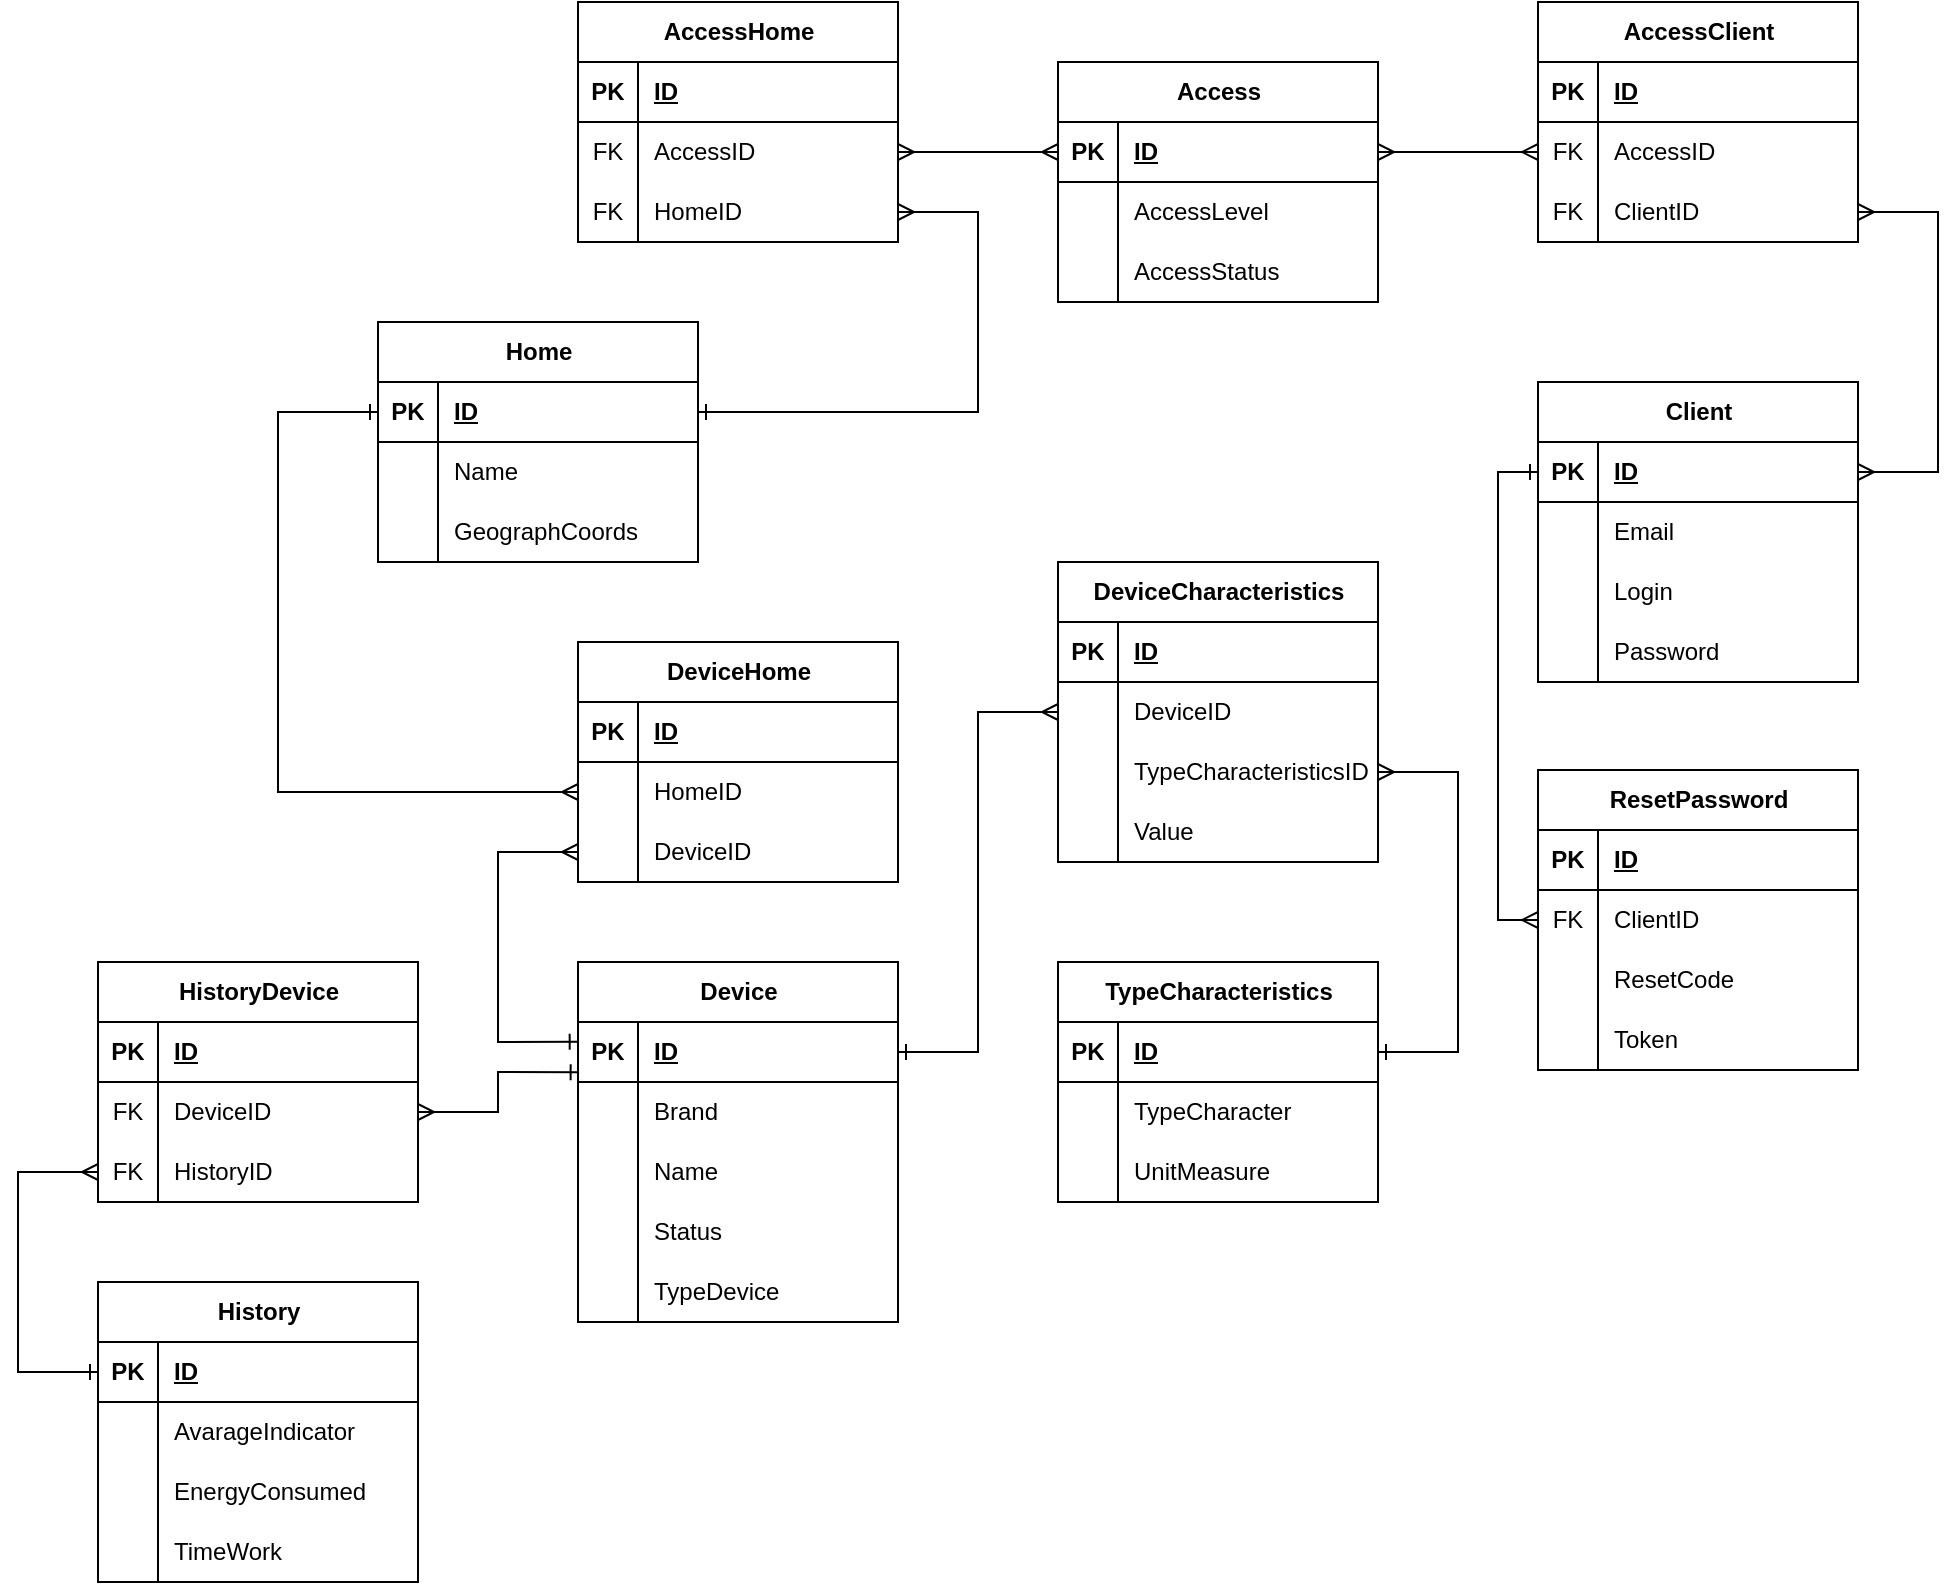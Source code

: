 <mxfile version="24.7.7">
  <diagram name="Страница — 1" id="acQRWjrzT6wDK0g6bfdz">
    <mxGraphModel dx="2224" dy="895" grid="1" gridSize="8" guides="1" tooltips="1" connect="1" arrows="1" fold="1" page="1" pageScale="1" pageWidth="827" pageHeight="1169" math="0" shadow="0">
      <root>
        <mxCell id="0" />
        <mxCell id="1" parent="0" />
        <mxCell id="MQcg_zHYa3KgbE9stu58-11" value="Client" style="shape=table;startSize=30;container=1;collapsible=1;childLayout=tableLayout;fixedRows=1;rowLines=0;fontStyle=1;align=center;resizeLast=1;html=1;" parent="1" vertex="1">
          <mxGeometry x="240" y="350" width="160" height="150" as="geometry" />
        </mxCell>
        <mxCell id="MQcg_zHYa3KgbE9stu58-12" value="" style="shape=tableRow;horizontal=0;startSize=0;swimlaneHead=0;swimlaneBody=0;fillColor=none;collapsible=0;dropTarget=0;points=[[0,0.5],[1,0.5]];portConstraint=eastwest;top=0;left=0;right=0;bottom=1;" parent="MQcg_zHYa3KgbE9stu58-11" vertex="1">
          <mxGeometry y="30" width="160" height="30" as="geometry" />
        </mxCell>
        <mxCell id="MQcg_zHYa3KgbE9stu58-13" value="PK" style="shape=partialRectangle;connectable=0;fillColor=none;top=0;left=0;bottom=0;right=0;fontStyle=1;overflow=hidden;whiteSpace=wrap;html=1;" parent="MQcg_zHYa3KgbE9stu58-12" vertex="1">
          <mxGeometry width="30" height="30" as="geometry">
            <mxRectangle width="30" height="30" as="alternateBounds" />
          </mxGeometry>
        </mxCell>
        <mxCell id="MQcg_zHYa3KgbE9stu58-14" value="ID" style="shape=partialRectangle;connectable=0;fillColor=none;top=0;left=0;bottom=0;right=0;align=left;spacingLeft=6;fontStyle=5;overflow=hidden;whiteSpace=wrap;html=1;" parent="MQcg_zHYa3KgbE9stu58-12" vertex="1">
          <mxGeometry x="30" width="130" height="30" as="geometry">
            <mxRectangle width="130" height="30" as="alternateBounds" />
          </mxGeometry>
        </mxCell>
        <mxCell id="MQcg_zHYa3KgbE9stu58-15" value="" style="shape=tableRow;horizontal=0;startSize=0;swimlaneHead=0;swimlaneBody=0;fillColor=none;collapsible=0;dropTarget=0;points=[[0,0.5],[1,0.5]];portConstraint=eastwest;top=0;left=0;right=0;bottom=0;" parent="MQcg_zHYa3KgbE9stu58-11" vertex="1">
          <mxGeometry y="60" width="160" height="30" as="geometry" />
        </mxCell>
        <mxCell id="MQcg_zHYa3KgbE9stu58-16" value="" style="shape=partialRectangle;connectable=0;fillColor=none;top=0;left=0;bottom=0;right=0;editable=1;overflow=hidden;whiteSpace=wrap;html=1;" parent="MQcg_zHYa3KgbE9stu58-15" vertex="1">
          <mxGeometry width="30" height="30" as="geometry">
            <mxRectangle width="30" height="30" as="alternateBounds" />
          </mxGeometry>
        </mxCell>
        <mxCell id="MQcg_zHYa3KgbE9stu58-17" value="Email" style="shape=partialRectangle;connectable=0;fillColor=none;top=0;left=0;bottom=0;right=0;align=left;spacingLeft=6;overflow=hidden;whiteSpace=wrap;html=1;" parent="MQcg_zHYa3KgbE9stu58-15" vertex="1">
          <mxGeometry x="30" width="130" height="30" as="geometry">
            <mxRectangle width="130" height="30" as="alternateBounds" />
          </mxGeometry>
        </mxCell>
        <mxCell id="MQcg_zHYa3KgbE9stu58-18" value="" style="shape=tableRow;horizontal=0;startSize=0;swimlaneHead=0;swimlaneBody=0;fillColor=none;collapsible=0;dropTarget=0;points=[[0,0.5],[1,0.5]];portConstraint=eastwest;top=0;left=0;right=0;bottom=0;" parent="MQcg_zHYa3KgbE9stu58-11" vertex="1">
          <mxGeometry y="90" width="160" height="30" as="geometry" />
        </mxCell>
        <mxCell id="MQcg_zHYa3KgbE9stu58-19" value="" style="shape=partialRectangle;connectable=0;fillColor=none;top=0;left=0;bottom=0;right=0;editable=1;overflow=hidden;whiteSpace=wrap;html=1;" parent="MQcg_zHYa3KgbE9stu58-18" vertex="1">
          <mxGeometry width="30" height="30" as="geometry">
            <mxRectangle width="30" height="30" as="alternateBounds" />
          </mxGeometry>
        </mxCell>
        <mxCell id="MQcg_zHYa3KgbE9stu58-20" value="Login" style="shape=partialRectangle;connectable=0;fillColor=none;top=0;left=0;bottom=0;right=0;align=left;spacingLeft=6;overflow=hidden;whiteSpace=wrap;html=1;" parent="MQcg_zHYa3KgbE9stu58-18" vertex="1">
          <mxGeometry x="30" width="130" height="30" as="geometry">
            <mxRectangle width="130" height="30" as="alternateBounds" />
          </mxGeometry>
        </mxCell>
        <mxCell id="MQcg_zHYa3KgbE9stu58-21" value="" style="shape=tableRow;horizontal=0;startSize=0;swimlaneHead=0;swimlaneBody=0;fillColor=none;collapsible=0;dropTarget=0;points=[[0,0.5],[1,0.5]];portConstraint=eastwest;top=0;left=0;right=0;bottom=0;" parent="MQcg_zHYa3KgbE9stu58-11" vertex="1">
          <mxGeometry y="120" width="160" height="30" as="geometry" />
        </mxCell>
        <mxCell id="MQcg_zHYa3KgbE9stu58-22" value="" style="shape=partialRectangle;connectable=0;fillColor=none;top=0;left=0;bottom=0;right=0;editable=1;overflow=hidden;whiteSpace=wrap;html=1;" parent="MQcg_zHYa3KgbE9stu58-21" vertex="1">
          <mxGeometry width="30" height="30" as="geometry">
            <mxRectangle width="30" height="30" as="alternateBounds" />
          </mxGeometry>
        </mxCell>
        <mxCell id="MQcg_zHYa3KgbE9stu58-23" value="Password" style="shape=partialRectangle;connectable=0;fillColor=none;top=0;left=0;bottom=0;right=0;align=left;spacingLeft=6;overflow=hidden;whiteSpace=wrap;html=1;" parent="MQcg_zHYa3KgbE9stu58-21" vertex="1">
          <mxGeometry x="30" width="130" height="30" as="geometry">
            <mxRectangle width="130" height="30" as="alternateBounds" />
          </mxGeometry>
        </mxCell>
        <mxCell id="MQcg_zHYa3KgbE9stu58-24" value="AccessClient" style="shape=table;startSize=30;container=1;collapsible=1;childLayout=tableLayout;fixedRows=1;rowLines=0;fontStyle=1;align=center;resizeLast=1;html=1;" parent="1" vertex="1">
          <mxGeometry x="240" y="160" width="160" height="120" as="geometry" />
        </mxCell>
        <mxCell id="MQcg_zHYa3KgbE9stu58-25" value="" style="shape=tableRow;horizontal=0;startSize=0;swimlaneHead=0;swimlaneBody=0;fillColor=none;collapsible=0;dropTarget=0;points=[[0,0.5],[1,0.5]];portConstraint=eastwest;top=0;left=0;right=0;bottom=1;" parent="MQcg_zHYa3KgbE9stu58-24" vertex="1">
          <mxGeometry y="30" width="160" height="30" as="geometry" />
        </mxCell>
        <mxCell id="MQcg_zHYa3KgbE9stu58-26" value="PK" style="shape=partialRectangle;connectable=0;fillColor=none;top=0;left=0;bottom=0;right=0;fontStyle=1;overflow=hidden;whiteSpace=wrap;html=1;" parent="MQcg_zHYa3KgbE9stu58-25" vertex="1">
          <mxGeometry width="30" height="30" as="geometry">
            <mxRectangle width="30" height="30" as="alternateBounds" />
          </mxGeometry>
        </mxCell>
        <mxCell id="MQcg_zHYa3KgbE9stu58-27" value="ID" style="shape=partialRectangle;connectable=0;fillColor=none;top=0;left=0;bottom=0;right=0;align=left;spacingLeft=6;fontStyle=5;overflow=hidden;whiteSpace=wrap;html=1;" parent="MQcg_zHYa3KgbE9stu58-25" vertex="1">
          <mxGeometry x="30" width="130" height="30" as="geometry">
            <mxRectangle width="130" height="30" as="alternateBounds" />
          </mxGeometry>
        </mxCell>
        <mxCell id="MQcg_zHYa3KgbE9stu58-28" value="" style="shape=tableRow;horizontal=0;startSize=0;swimlaneHead=0;swimlaneBody=0;fillColor=none;collapsible=0;dropTarget=0;points=[[0,0.5],[1,0.5]];portConstraint=eastwest;top=0;left=0;right=0;bottom=0;" parent="MQcg_zHYa3KgbE9stu58-24" vertex="1">
          <mxGeometry y="60" width="160" height="30" as="geometry" />
        </mxCell>
        <mxCell id="MQcg_zHYa3KgbE9stu58-29" value="FK" style="shape=partialRectangle;connectable=0;fillColor=none;top=0;left=0;bottom=0;right=0;editable=1;overflow=hidden;whiteSpace=wrap;html=1;" parent="MQcg_zHYa3KgbE9stu58-28" vertex="1">
          <mxGeometry width="30" height="30" as="geometry">
            <mxRectangle width="30" height="30" as="alternateBounds" />
          </mxGeometry>
        </mxCell>
        <mxCell id="MQcg_zHYa3KgbE9stu58-30" value="AccessID" style="shape=partialRectangle;connectable=0;fillColor=none;top=0;left=0;bottom=0;right=0;align=left;spacingLeft=6;overflow=hidden;whiteSpace=wrap;html=1;" parent="MQcg_zHYa3KgbE9stu58-28" vertex="1">
          <mxGeometry x="30" width="130" height="30" as="geometry">
            <mxRectangle width="130" height="30" as="alternateBounds" />
          </mxGeometry>
        </mxCell>
        <mxCell id="MQcg_zHYa3KgbE9stu58-31" value="" style="shape=tableRow;horizontal=0;startSize=0;swimlaneHead=0;swimlaneBody=0;fillColor=none;collapsible=0;dropTarget=0;points=[[0,0.5],[1,0.5]];portConstraint=eastwest;top=0;left=0;right=0;bottom=0;" parent="MQcg_zHYa3KgbE9stu58-24" vertex="1">
          <mxGeometry y="90" width="160" height="30" as="geometry" />
        </mxCell>
        <mxCell id="MQcg_zHYa3KgbE9stu58-32" value="FK" style="shape=partialRectangle;connectable=0;fillColor=none;top=0;left=0;bottom=0;right=0;editable=1;overflow=hidden;whiteSpace=wrap;html=1;" parent="MQcg_zHYa3KgbE9stu58-31" vertex="1">
          <mxGeometry width="30" height="30" as="geometry">
            <mxRectangle width="30" height="30" as="alternateBounds" />
          </mxGeometry>
        </mxCell>
        <mxCell id="MQcg_zHYa3KgbE9stu58-33" value="ClientID" style="shape=partialRectangle;connectable=0;fillColor=none;top=0;left=0;bottom=0;right=0;align=left;spacingLeft=6;overflow=hidden;whiteSpace=wrap;html=1;" parent="MQcg_zHYa3KgbE9stu58-31" vertex="1">
          <mxGeometry x="30" width="130" height="30" as="geometry">
            <mxRectangle width="130" height="30" as="alternateBounds" />
          </mxGeometry>
        </mxCell>
        <mxCell id="MQcg_zHYa3KgbE9stu58-37" value="Access" style="shape=table;startSize=30;container=1;collapsible=1;childLayout=tableLayout;fixedRows=1;rowLines=0;fontStyle=1;align=center;resizeLast=1;html=1;" parent="1" vertex="1">
          <mxGeometry y="190" width="160" height="120" as="geometry" />
        </mxCell>
        <mxCell id="MQcg_zHYa3KgbE9stu58-38" value="" style="shape=tableRow;horizontal=0;startSize=0;swimlaneHead=0;swimlaneBody=0;fillColor=none;collapsible=0;dropTarget=0;points=[[0,0.5],[1,0.5]];portConstraint=eastwest;top=0;left=0;right=0;bottom=1;" parent="MQcg_zHYa3KgbE9stu58-37" vertex="1">
          <mxGeometry y="30" width="160" height="30" as="geometry" />
        </mxCell>
        <mxCell id="MQcg_zHYa3KgbE9stu58-39" value="PK" style="shape=partialRectangle;connectable=0;fillColor=none;top=0;left=0;bottom=0;right=0;fontStyle=1;overflow=hidden;whiteSpace=wrap;html=1;" parent="MQcg_zHYa3KgbE9stu58-38" vertex="1">
          <mxGeometry width="30" height="30" as="geometry">
            <mxRectangle width="30" height="30" as="alternateBounds" />
          </mxGeometry>
        </mxCell>
        <mxCell id="MQcg_zHYa3KgbE9stu58-40" value="ID" style="shape=partialRectangle;connectable=0;fillColor=none;top=0;left=0;bottom=0;right=0;align=left;spacingLeft=6;fontStyle=5;overflow=hidden;whiteSpace=wrap;html=1;" parent="MQcg_zHYa3KgbE9stu58-38" vertex="1">
          <mxGeometry x="30" width="130" height="30" as="geometry">
            <mxRectangle width="130" height="30" as="alternateBounds" />
          </mxGeometry>
        </mxCell>
        <mxCell id="MQcg_zHYa3KgbE9stu58-41" value="" style="shape=tableRow;horizontal=0;startSize=0;swimlaneHead=0;swimlaneBody=0;fillColor=none;collapsible=0;dropTarget=0;points=[[0,0.5],[1,0.5]];portConstraint=eastwest;top=0;left=0;right=0;bottom=0;" parent="MQcg_zHYa3KgbE9stu58-37" vertex="1">
          <mxGeometry y="60" width="160" height="30" as="geometry" />
        </mxCell>
        <mxCell id="MQcg_zHYa3KgbE9stu58-42" value="" style="shape=partialRectangle;connectable=0;fillColor=none;top=0;left=0;bottom=0;right=0;editable=1;overflow=hidden;whiteSpace=wrap;html=1;" parent="MQcg_zHYa3KgbE9stu58-41" vertex="1">
          <mxGeometry width="30" height="30" as="geometry">
            <mxRectangle width="30" height="30" as="alternateBounds" />
          </mxGeometry>
        </mxCell>
        <mxCell id="MQcg_zHYa3KgbE9stu58-43" value="AccessLevel" style="shape=partialRectangle;connectable=0;fillColor=none;top=0;left=0;bottom=0;right=0;align=left;spacingLeft=6;overflow=hidden;whiteSpace=wrap;html=1;" parent="MQcg_zHYa3KgbE9stu58-41" vertex="1">
          <mxGeometry x="30" width="130" height="30" as="geometry">
            <mxRectangle width="130" height="30" as="alternateBounds" />
          </mxGeometry>
        </mxCell>
        <mxCell id="MQcg_zHYa3KgbE9stu58-44" value="" style="shape=tableRow;horizontal=0;startSize=0;swimlaneHead=0;swimlaneBody=0;fillColor=none;collapsible=0;dropTarget=0;points=[[0,0.5],[1,0.5]];portConstraint=eastwest;top=0;left=0;right=0;bottom=0;" parent="MQcg_zHYa3KgbE9stu58-37" vertex="1">
          <mxGeometry y="90" width="160" height="30" as="geometry" />
        </mxCell>
        <mxCell id="MQcg_zHYa3KgbE9stu58-45" value="" style="shape=partialRectangle;connectable=0;fillColor=none;top=0;left=0;bottom=0;right=0;editable=1;overflow=hidden;whiteSpace=wrap;html=1;" parent="MQcg_zHYa3KgbE9stu58-44" vertex="1">
          <mxGeometry width="30" height="30" as="geometry">
            <mxRectangle width="30" height="30" as="alternateBounds" />
          </mxGeometry>
        </mxCell>
        <mxCell id="MQcg_zHYa3KgbE9stu58-46" value="AccessStatus" style="shape=partialRectangle;connectable=0;fillColor=none;top=0;left=0;bottom=0;right=0;align=left;spacingLeft=6;overflow=hidden;whiteSpace=wrap;html=1;" parent="MQcg_zHYa3KgbE9stu58-44" vertex="1">
          <mxGeometry x="30" width="130" height="30" as="geometry">
            <mxRectangle width="130" height="30" as="alternateBounds" />
          </mxGeometry>
        </mxCell>
        <mxCell id="MQcg_zHYa3KgbE9stu58-47" value="AccessHome" style="shape=table;startSize=30;container=1;collapsible=1;childLayout=tableLayout;fixedRows=1;rowLines=0;fontStyle=1;align=center;resizeLast=1;html=1;" parent="1" vertex="1">
          <mxGeometry x="-240" y="160" width="160" height="120" as="geometry" />
        </mxCell>
        <mxCell id="MQcg_zHYa3KgbE9stu58-48" value="" style="shape=tableRow;horizontal=0;startSize=0;swimlaneHead=0;swimlaneBody=0;fillColor=none;collapsible=0;dropTarget=0;points=[[0,0.5],[1,0.5]];portConstraint=eastwest;top=0;left=0;right=0;bottom=1;" parent="MQcg_zHYa3KgbE9stu58-47" vertex="1">
          <mxGeometry y="30" width="160" height="30" as="geometry" />
        </mxCell>
        <mxCell id="MQcg_zHYa3KgbE9stu58-49" value="PK" style="shape=partialRectangle;connectable=0;fillColor=none;top=0;left=0;bottom=0;right=0;fontStyle=1;overflow=hidden;whiteSpace=wrap;html=1;" parent="MQcg_zHYa3KgbE9stu58-48" vertex="1">
          <mxGeometry width="30" height="30" as="geometry">
            <mxRectangle width="30" height="30" as="alternateBounds" />
          </mxGeometry>
        </mxCell>
        <mxCell id="MQcg_zHYa3KgbE9stu58-50" value="ID" style="shape=partialRectangle;connectable=0;fillColor=none;top=0;left=0;bottom=0;right=0;align=left;spacingLeft=6;fontStyle=5;overflow=hidden;whiteSpace=wrap;html=1;" parent="MQcg_zHYa3KgbE9stu58-48" vertex="1">
          <mxGeometry x="30" width="130" height="30" as="geometry">
            <mxRectangle width="130" height="30" as="alternateBounds" />
          </mxGeometry>
        </mxCell>
        <mxCell id="MQcg_zHYa3KgbE9stu58-51" value="" style="shape=tableRow;horizontal=0;startSize=0;swimlaneHead=0;swimlaneBody=0;fillColor=none;collapsible=0;dropTarget=0;points=[[0,0.5],[1,0.5]];portConstraint=eastwest;top=0;left=0;right=0;bottom=0;" parent="MQcg_zHYa3KgbE9stu58-47" vertex="1">
          <mxGeometry y="60" width="160" height="30" as="geometry" />
        </mxCell>
        <mxCell id="MQcg_zHYa3KgbE9stu58-52" value="FK" style="shape=partialRectangle;connectable=0;fillColor=none;top=0;left=0;bottom=0;right=0;editable=1;overflow=hidden;whiteSpace=wrap;html=1;" parent="MQcg_zHYa3KgbE9stu58-51" vertex="1">
          <mxGeometry width="30" height="30" as="geometry">
            <mxRectangle width="30" height="30" as="alternateBounds" />
          </mxGeometry>
        </mxCell>
        <mxCell id="MQcg_zHYa3KgbE9stu58-53" value="AccessID" style="shape=partialRectangle;connectable=0;fillColor=none;top=0;left=0;bottom=0;right=0;align=left;spacingLeft=6;overflow=hidden;whiteSpace=wrap;html=1;" parent="MQcg_zHYa3KgbE9stu58-51" vertex="1">
          <mxGeometry x="30" width="130" height="30" as="geometry">
            <mxRectangle width="130" height="30" as="alternateBounds" />
          </mxGeometry>
        </mxCell>
        <mxCell id="MQcg_zHYa3KgbE9stu58-54" value="" style="shape=tableRow;horizontal=0;startSize=0;swimlaneHead=0;swimlaneBody=0;fillColor=none;collapsible=0;dropTarget=0;points=[[0,0.5],[1,0.5]];portConstraint=eastwest;top=0;left=0;right=0;bottom=0;" parent="MQcg_zHYa3KgbE9stu58-47" vertex="1">
          <mxGeometry y="90" width="160" height="30" as="geometry" />
        </mxCell>
        <mxCell id="MQcg_zHYa3KgbE9stu58-55" value="FK" style="shape=partialRectangle;connectable=0;fillColor=none;top=0;left=0;bottom=0;right=0;editable=1;overflow=hidden;whiteSpace=wrap;html=1;" parent="MQcg_zHYa3KgbE9stu58-54" vertex="1">
          <mxGeometry width="30" height="30" as="geometry">
            <mxRectangle width="30" height="30" as="alternateBounds" />
          </mxGeometry>
        </mxCell>
        <mxCell id="MQcg_zHYa3KgbE9stu58-56" value="HomeID" style="shape=partialRectangle;connectable=0;fillColor=none;top=0;left=0;bottom=0;right=0;align=left;spacingLeft=6;overflow=hidden;whiteSpace=wrap;html=1;" parent="MQcg_zHYa3KgbE9stu58-54" vertex="1">
          <mxGeometry x="30" width="130" height="30" as="geometry">
            <mxRectangle width="130" height="30" as="alternateBounds" />
          </mxGeometry>
        </mxCell>
        <mxCell id="MQcg_zHYa3KgbE9stu58-57" value="Home" style="shape=table;startSize=30;container=1;collapsible=1;childLayout=tableLayout;fixedRows=1;rowLines=0;fontStyle=1;align=center;resizeLast=1;html=1;" parent="1" vertex="1">
          <mxGeometry x="-340" y="320" width="160" height="120" as="geometry" />
        </mxCell>
        <mxCell id="MQcg_zHYa3KgbE9stu58-58" value="" style="shape=tableRow;horizontal=0;startSize=0;swimlaneHead=0;swimlaneBody=0;fillColor=none;collapsible=0;dropTarget=0;points=[[0,0.5],[1,0.5]];portConstraint=eastwest;top=0;left=0;right=0;bottom=1;" parent="MQcg_zHYa3KgbE9stu58-57" vertex="1">
          <mxGeometry y="30" width="160" height="30" as="geometry" />
        </mxCell>
        <mxCell id="MQcg_zHYa3KgbE9stu58-59" value="PK" style="shape=partialRectangle;connectable=0;fillColor=none;top=0;left=0;bottom=0;right=0;fontStyle=1;overflow=hidden;whiteSpace=wrap;html=1;" parent="MQcg_zHYa3KgbE9stu58-58" vertex="1">
          <mxGeometry width="30" height="30" as="geometry">
            <mxRectangle width="30" height="30" as="alternateBounds" />
          </mxGeometry>
        </mxCell>
        <mxCell id="MQcg_zHYa3KgbE9stu58-60" value="ID" style="shape=partialRectangle;connectable=0;fillColor=none;top=0;left=0;bottom=0;right=0;align=left;spacingLeft=6;fontStyle=5;overflow=hidden;whiteSpace=wrap;html=1;" parent="MQcg_zHYa3KgbE9stu58-58" vertex="1">
          <mxGeometry x="30" width="130" height="30" as="geometry">
            <mxRectangle width="130" height="30" as="alternateBounds" />
          </mxGeometry>
        </mxCell>
        <mxCell id="MQcg_zHYa3KgbE9stu58-61" value="" style="shape=tableRow;horizontal=0;startSize=0;swimlaneHead=0;swimlaneBody=0;fillColor=none;collapsible=0;dropTarget=0;points=[[0,0.5],[1,0.5]];portConstraint=eastwest;top=0;left=0;right=0;bottom=0;" parent="MQcg_zHYa3KgbE9stu58-57" vertex="1">
          <mxGeometry y="60" width="160" height="30" as="geometry" />
        </mxCell>
        <mxCell id="MQcg_zHYa3KgbE9stu58-62" value="" style="shape=partialRectangle;connectable=0;fillColor=none;top=0;left=0;bottom=0;right=0;editable=1;overflow=hidden;whiteSpace=wrap;html=1;" parent="MQcg_zHYa3KgbE9stu58-61" vertex="1">
          <mxGeometry width="30" height="30" as="geometry">
            <mxRectangle width="30" height="30" as="alternateBounds" />
          </mxGeometry>
        </mxCell>
        <mxCell id="MQcg_zHYa3KgbE9stu58-63" value="Name" style="shape=partialRectangle;connectable=0;fillColor=none;top=0;left=0;bottom=0;right=0;align=left;spacingLeft=6;overflow=hidden;whiteSpace=wrap;html=1;" parent="MQcg_zHYa3KgbE9stu58-61" vertex="1">
          <mxGeometry x="30" width="130" height="30" as="geometry">
            <mxRectangle width="130" height="30" as="alternateBounds" />
          </mxGeometry>
        </mxCell>
        <mxCell id="MQcg_zHYa3KgbE9stu58-64" value="" style="shape=tableRow;horizontal=0;startSize=0;swimlaneHead=0;swimlaneBody=0;fillColor=none;collapsible=0;dropTarget=0;points=[[0,0.5],[1,0.5]];portConstraint=eastwest;top=0;left=0;right=0;bottom=0;" parent="MQcg_zHYa3KgbE9stu58-57" vertex="1">
          <mxGeometry y="90" width="160" height="30" as="geometry" />
        </mxCell>
        <mxCell id="MQcg_zHYa3KgbE9stu58-65" value="" style="shape=partialRectangle;connectable=0;fillColor=none;top=0;left=0;bottom=0;right=0;editable=1;overflow=hidden;whiteSpace=wrap;html=1;" parent="MQcg_zHYa3KgbE9stu58-64" vertex="1">
          <mxGeometry width="30" height="30" as="geometry">
            <mxRectangle width="30" height="30" as="alternateBounds" />
          </mxGeometry>
        </mxCell>
        <mxCell id="MQcg_zHYa3KgbE9stu58-66" value="GeographCoords" style="shape=partialRectangle;connectable=0;fillColor=none;top=0;left=0;bottom=0;right=0;align=left;spacingLeft=6;overflow=hidden;whiteSpace=wrap;html=1;" parent="MQcg_zHYa3KgbE9stu58-64" vertex="1">
          <mxGeometry x="30" width="130" height="30" as="geometry">
            <mxRectangle width="130" height="30" as="alternateBounds" />
          </mxGeometry>
        </mxCell>
        <mxCell id="MQcg_zHYa3KgbE9stu58-68" value="DeviceHome" style="shape=table;startSize=30;container=1;collapsible=1;childLayout=tableLayout;fixedRows=1;rowLines=0;fontStyle=1;align=center;resizeLast=1;html=1;" parent="1" vertex="1">
          <mxGeometry x="-240" y="480" width="160" height="120" as="geometry" />
        </mxCell>
        <mxCell id="MQcg_zHYa3KgbE9stu58-69" value="" style="shape=tableRow;horizontal=0;startSize=0;swimlaneHead=0;swimlaneBody=0;fillColor=none;collapsible=0;dropTarget=0;points=[[0,0.5],[1,0.5]];portConstraint=eastwest;top=0;left=0;right=0;bottom=1;" parent="MQcg_zHYa3KgbE9stu58-68" vertex="1">
          <mxGeometry y="30" width="160" height="30" as="geometry" />
        </mxCell>
        <mxCell id="MQcg_zHYa3KgbE9stu58-70" value="PK" style="shape=partialRectangle;connectable=0;fillColor=none;top=0;left=0;bottom=0;right=0;fontStyle=1;overflow=hidden;whiteSpace=wrap;html=1;" parent="MQcg_zHYa3KgbE9stu58-69" vertex="1">
          <mxGeometry width="30" height="30" as="geometry">
            <mxRectangle width="30" height="30" as="alternateBounds" />
          </mxGeometry>
        </mxCell>
        <mxCell id="MQcg_zHYa3KgbE9stu58-71" value="ID" style="shape=partialRectangle;connectable=0;fillColor=none;top=0;left=0;bottom=0;right=0;align=left;spacingLeft=6;fontStyle=5;overflow=hidden;whiteSpace=wrap;html=1;" parent="MQcg_zHYa3KgbE9stu58-69" vertex="1">
          <mxGeometry x="30" width="130" height="30" as="geometry">
            <mxRectangle width="130" height="30" as="alternateBounds" />
          </mxGeometry>
        </mxCell>
        <mxCell id="MQcg_zHYa3KgbE9stu58-72" value="" style="shape=tableRow;horizontal=0;startSize=0;swimlaneHead=0;swimlaneBody=0;fillColor=none;collapsible=0;dropTarget=0;points=[[0,0.5],[1,0.5]];portConstraint=eastwest;top=0;left=0;right=0;bottom=0;" parent="MQcg_zHYa3KgbE9stu58-68" vertex="1">
          <mxGeometry y="60" width="160" height="30" as="geometry" />
        </mxCell>
        <mxCell id="MQcg_zHYa3KgbE9stu58-73" value="" style="shape=partialRectangle;connectable=0;fillColor=none;top=0;left=0;bottom=0;right=0;editable=1;overflow=hidden;whiteSpace=wrap;html=1;" parent="MQcg_zHYa3KgbE9stu58-72" vertex="1">
          <mxGeometry width="30" height="30" as="geometry">
            <mxRectangle width="30" height="30" as="alternateBounds" />
          </mxGeometry>
        </mxCell>
        <mxCell id="MQcg_zHYa3KgbE9stu58-74" value="HomeID" style="shape=partialRectangle;connectable=0;fillColor=none;top=0;left=0;bottom=0;right=0;align=left;spacingLeft=6;overflow=hidden;whiteSpace=wrap;html=1;" parent="MQcg_zHYa3KgbE9stu58-72" vertex="1">
          <mxGeometry x="30" width="130" height="30" as="geometry">
            <mxRectangle width="130" height="30" as="alternateBounds" />
          </mxGeometry>
        </mxCell>
        <mxCell id="MQcg_zHYa3KgbE9stu58-75" value="" style="shape=tableRow;horizontal=0;startSize=0;swimlaneHead=0;swimlaneBody=0;fillColor=none;collapsible=0;dropTarget=0;points=[[0,0.5],[1,0.5]];portConstraint=eastwest;top=0;left=0;right=0;bottom=0;" parent="MQcg_zHYa3KgbE9stu58-68" vertex="1">
          <mxGeometry y="90" width="160" height="30" as="geometry" />
        </mxCell>
        <mxCell id="MQcg_zHYa3KgbE9stu58-76" value="" style="shape=partialRectangle;connectable=0;fillColor=none;top=0;left=0;bottom=0;right=0;editable=1;overflow=hidden;whiteSpace=wrap;html=1;" parent="MQcg_zHYa3KgbE9stu58-75" vertex="1">
          <mxGeometry width="30" height="30" as="geometry">
            <mxRectangle width="30" height="30" as="alternateBounds" />
          </mxGeometry>
        </mxCell>
        <mxCell id="MQcg_zHYa3KgbE9stu58-77" value="DeviceID" style="shape=partialRectangle;connectable=0;fillColor=none;top=0;left=0;bottom=0;right=0;align=left;spacingLeft=6;overflow=hidden;whiteSpace=wrap;html=1;" parent="MQcg_zHYa3KgbE9stu58-75" vertex="1">
          <mxGeometry x="30" width="130" height="30" as="geometry">
            <mxRectangle width="130" height="30" as="alternateBounds" />
          </mxGeometry>
        </mxCell>
        <mxCell id="MQcg_zHYa3KgbE9stu58-78" value="Device" style="shape=table;startSize=30;container=1;collapsible=1;childLayout=tableLayout;fixedRows=1;rowLines=0;fontStyle=1;align=center;resizeLast=1;html=1;" parent="1" vertex="1">
          <mxGeometry x="-240" y="640" width="160" height="180" as="geometry" />
        </mxCell>
        <mxCell id="MQcg_zHYa3KgbE9stu58-79" value="" style="shape=tableRow;horizontal=0;startSize=0;swimlaneHead=0;swimlaneBody=0;fillColor=none;collapsible=0;dropTarget=0;points=[[0,0.5],[1,0.5]];portConstraint=eastwest;top=0;left=0;right=0;bottom=1;" parent="MQcg_zHYa3KgbE9stu58-78" vertex="1">
          <mxGeometry y="30" width="160" height="30" as="geometry" />
        </mxCell>
        <mxCell id="MQcg_zHYa3KgbE9stu58-80" value="PK" style="shape=partialRectangle;connectable=0;fillColor=none;top=0;left=0;bottom=0;right=0;fontStyle=1;overflow=hidden;whiteSpace=wrap;html=1;" parent="MQcg_zHYa3KgbE9stu58-79" vertex="1">
          <mxGeometry width="30" height="30" as="geometry">
            <mxRectangle width="30" height="30" as="alternateBounds" />
          </mxGeometry>
        </mxCell>
        <mxCell id="MQcg_zHYa3KgbE9stu58-81" value="ID" style="shape=partialRectangle;connectable=0;fillColor=none;top=0;left=0;bottom=0;right=0;align=left;spacingLeft=6;fontStyle=5;overflow=hidden;whiteSpace=wrap;html=1;" parent="MQcg_zHYa3KgbE9stu58-79" vertex="1">
          <mxGeometry x="30" width="130" height="30" as="geometry">
            <mxRectangle width="130" height="30" as="alternateBounds" />
          </mxGeometry>
        </mxCell>
        <mxCell id="MQcg_zHYa3KgbE9stu58-82" value="" style="shape=tableRow;horizontal=0;startSize=0;swimlaneHead=0;swimlaneBody=0;fillColor=none;collapsible=0;dropTarget=0;points=[[0,0.5],[1,0.5]];portConstraint=eastwest;top=0;left=0;right=0;bottom=0;" parent="MQcg_zHYa3KgbE9stu58-78" vertex="1">
          <mxGeometry y="60" width="160" height="30" as="geometry" />
        </mxCell>
        <mxCell id="MQcg_zHYa3KgbE9stu58-83" value="" style="shape=partialRectangle;connectable=0;fillColor=none;top=0;left=0;bottom=0;right=0;editable=1;overflow=hidden;whiteSpace=wrap;html=1;" parent="MQcg_zHYa3KgbE9stu58-82" vertex="1">
          <mxGeometry width="30" height="30" as="geometry">
            <mxRectangle width="30" height="30" as="alternateBounds" />
          </mxGeometry>
        </mxCell>
        <mxCell id="MQcg_zHYa3KgbE9stu58-84" value="Brand" style="shape=partialRectangle;connectable=0;fillColor=none;top=0;left=0;bottom=0;right=0;align=left;spacingLeft=6;overflow=hidden;whiteSpace=wrap;html=1;" parent="MQcg_zHYa3KgbE9stu58-82" vertex="1">
          <mxGeometry x="30" width="130" height="30" as="geometry">
            <mxRectangle width="130" height="30" as="alternateBounds" />
          </mxGeometry>
        </mxCell>
        <mxCell id="MQcg_zHYa3KgbE9stu58-85" value="" style="shape=tableRow;horizontal=0;startSize=0;swimlaneHead=0;swimlaneBody=0;fillColor=none;collapsible=0;dropTarget=0;points=[[0,0.5],[1,0.5]];portConstraint=eastwest;top=0;left=0;right=0;bottom=0;" parent="MQcg_zHYa3KgbE9stu58-78" vertex="1">
          <mxGeometry y="90" width="160" height="30" as="geometry" />
        </mxCell>
        <mxCell id="MQcg_zHYa3KgbE9stu58-86" value="" style="shape=partialRectangle;connectable=0;fillColor=none;top=0;left=0;bottom=0;right=0;editable=1;overflow=hidden;whiteSpace=wrap;html=1;" parent="MQcg_zHYa3KgbE9stu58-85" vertex="1">
          <mxGeometry width="30" height="30" as="geometry">
            <mxRectangle width="30" height="30" as="alternateBounds" />
          </mxGeometry>
        </mxCell>
        <mxCell id="MQcg_zHYa3KgbE9stu58-87" value="Name" style="shape=partialRectangle;connectable=0;fillColor=none;top=0;left=0;bottom=0;right=0;align=left;spacingLeft=6;overflow=hidden;whiteSpace=wrap;html=1;" parent="MQcg_zHYa3KgbE9stu58-85" vertex="1">
          <mxGeometry x="30" width="130" height="30" as="geometry">
            <mxRectangle width="130" height="30" as="alternateBounds" />
          </mxGeometry>
        </mxCell>
        <mxCell id="MQcg_zHYa3KgbE9stu58-88" value="" style="shape=tableRow;horizontal=0;startSize=0;swimlaneHead=0;swimlaneBody=0;fillColor=none;collapsible=0;dropTarget=0;points=[[0,0.5],[1,0.5]];portConstraint=eastwest;top=0;left=0;right=0;bottom=0;" parent="MQcg_zHYa3KgbE9stu58-78" vertex="1">
          <mxGeometry y="120" width="160" height="30" as="geometry" />
        </mxCell>
        <mxCell id="MQcg_zHYa3KgbE9stu58-89" value="" style="shape=partialRectangle;connectable=0;fillColor=none;top=0;left=0;bottom=0;right=0;editable=1;overflow=hidden;whiteSpace=wrap;html=1;" parent="MQcg_zHYa3KgbE9stu58-88" vertex="1">
          <mxGeometry width="30" height="30" as="geometry">
            <mxRectangle width="30" height="30" as="alternateBounds" />
          </mxGeometry>
        </mxCell>
        <mxCell id="MQcg_zHYa3KgbE9stu58-90" value="Status" style="shape=partialRectangle;connectable=0;fillColor=none;top=0;left=0;bottom=0;right=0;align=left;spacingLeft=6;overflow=hidden;whiteSpace=wrap;html=1;" parent="MQcg_zHYa3KgbE9stu58-88" vertex="1">
          <mxGeometry x="30" width="130" height="30" as="geometry">
            <mxRectangle width="130" height="30" as="alternateBounds" />
          </mxGeometry>
        </mxCell>
        <mxCell id="MQcg_zHYa3KgbE9stu58-91" value="" style="shape=tableRow;horizontal=0;startSize=0;swimlaneHead=0;swimlaneBody=0;fillColor=none;collapsible=0;dropTarget=0;points=[[0,0.5],[1,0.5]];portConstraint=eastwest;top=0;left=0;right=0;bottom=0;" parent="MQcg_zHYa3KgbE9stu58-78" vertex="1">
          <mxGeometry y="150" width="160" height="30" as="geometry" />
        </mxCell>
        <mxCell id="MQcg_zHYa3KgbE9stu58-92" value="" style="shape=partialRectangle;connectable=0;fillColor=none;top=0;left=0;bottom=0;right=0;editable=1;overflow=hidden;whiteSpace=wrap;html=1;" parent="MQcg_zHYa3KgbE9stu58-91" vertex="1">
          <mxGeometry width="30" height="30" as="geometry">
            <mxRectangle width="30" height="30" as="alternateBounds" />
          </mxGeometry>
        </mxCell>
        <mxCell id="MQcg_zHYa3KgbE9stu58-93" value="TypeDevice" style="shape=partialRectangle;connectable=0;fillColor=none;top=0;left=0;bottom=0;right=0;align=left;spacingLeft=6;overflow=hidden;whiteSpace=wrap;html=1;" parent="MQcg_zHYa3KgbE9stu58-91" vertex="1">
          <mxGeometry x="30" width="130" height="30" as="geometry">
            <mxRectangle width="130" height="30" as="alternateBounds" />
          </mxGeometry>
        </mxCell>
        <mxCell id="MQcg_zHYa3KgbE9stu58-94" value="HistoryDevice" style="shape=table;startSize=30;container=1;collapsible=1;childLayout=tableLayout;fixedRows=1;rowLines=0;fontStyle=1;align=center;resizeLast=1;html=1;" parent="1" vertex="1">
          <mxGeometry x="-480" y="640" width="160" height="120" as="geometry" />
        </mxCell>
        <mxCell id="MQcg_zHYa3KgbE9stu58-95" value="" style="shape=tableRow;horizontal=0;startSize=0;swimlaneHead=0;swimlaneBody=0;fillColor=none;collapsible=0;dropTarget=0;points=[[0,0.5],[1,0.5]];portConstraint=eastwest;top=0;left=0;right=0;bottom=1;" parent="MQcg_zHYa3KgbE9stu58-94" vertex="1">
          <mxGeometry y="30" width="160" height="30" as="geometry" />
        </mxCell>
        <mxCell id="MQcg_zHYa3KgbE9stu58-96" value="PK" style="shape=partialRectangle;connectable=0;fillColor=none;top=0;left=0;bottom=0;right=0;fontStyle=1;overflow=hidden;whiteSpace=wrap;html=1;" parent="MQcg_zHYa3KgbE9stu58-95" vertex="1">
          <mxGeometry width="30" height="30" as="geometry">
            <mxRectangle width="30" height="30" as="alternateBounds" />
          </mxGeometry>
        </mxCell>
        <mxCell id="MQcg_zHYa3KgbE9stu58-97" value="ID" style="shape=partialRectangle;connectable=0;fillColor=none;top=0;left=0;bottom=0;right=0;align=left;spacingLeft=6;fontStyle=5;overflow=hidden;whiteSpace=wrap;html=1;" parent="MQcg_zHYa3KgbE9stu58-95" vertex="1">
          <mxGeometry x="30" width="130" height="30" as="geometry">
            <mxRectangle width="130" height="30" as="alternateBounds" />
          </mxGeometry>
        </mxCell>
        <mxCell id="MQcg_zHYa3KgbE9stu58-98" value="" style="shape=tableRow;horizontal=0;startSize=0;swimlaneHead=0;swimlaneBody=0;fillColor=none;collapsible=0;dropTarget=0;points=[[0,0.5],[1,0.5]];portConstraint=eastwest;top=0;left=0;right=0;bottom=0;" parent="MQcg_zHYa3KgbE9stu58-94" vertex="1">
          <mxGeometry y="60" width="160" height="30" as="geometry" />
        </mxCell>
        <mxCell id="MQcg_zHYa3KgbE9stu58-99" value="FK" style="shape=partialRectangle;connectable=0;fillColor=none;top=0;left=0;bottom=0;right=0;editable=1;overflow=hidden;whiteSpace=wrap;html=1;" parent="MQcg_zHYa3KgbE9stu58-98" vertex="1">
          <mxGeometry width="30" height="30" as="geometry">
            <mxRectangle width="30" height="30" as="alternateBounds" />
          </mxGeometry>
        </mxCell>
        <mxCell id="MQcg_zHYa3KgbE9stu58-100" value="DeviceID" style="shape=partialRectangle;connectable=0;fillColor=none;top=0;left=0;bottom=0;right=0;align=left;spacingLeft=6;overflow=hidden;whiteSpace=wrap;html=1;" parent="MQcg_zHYa3KgbE9stu58-98" vertex="1">
          <mxGeometry x="30" width="130" height="30" as="geometry">
            <mxRectangle width="130" height="30" as="alternateBounds" />
          </mxGeometry>
        </mxCell>
        <mxCell id="MQcg_zHYa3KgbE9stu58-101" value="" style="shape=tableRow;horizontal=0;startSize=0;swimlaneHead=0;swimlaneBody=0;fillColor=none;collapsible=0;dropTarget=0;points=[[0,0.5],[1,0.5]];portConstraint=eastwest;top=0;left=0;right=0;bottom=0;" parent="MQcg_zHYa3KgbE9stu58-94" vertex="1">
          <mxGeometry y="90" width="160" height="30" as="geometry" />
        </mxCell>
        <mxCell id="MQcg_zHYa3KgbE9stu58-102" value="FK" style="shape=partialRectangle;connectable=0;fillColor=none;top=0;left=0;bottom=0;right=0;editable=1;overflow=hidden;whiteSpace=wrap;html=1;" parent="MQcg_zHYa3KgbE9stu58-101" vertex="1">
          <mxGeometry width="30" height="30" as="geometry">
            <mxRectangle width="30" height="30" as="alternateBounds" />
          </mxGeometry>
        </mxCell>
        <mxCell id="MQcg_zHYa3KgbE9stu58-103" value="HistoryID" style="shape=partialRectangle;connectable=0;fillColor=none;top=0;left=0;bottom=0;right=0;align=left;spacingLeft=6;overflow=hidden;whiteSpace=wrap;html=1;" parent="MQcg_zHYa3KgbE9stu58-101" vertex="1">
          <mxGeometry x="30" width="130" height="30" as="geometry">
            <mxRectangle width="130" height="30" as="alternateBounds" />
          </mxGeometry>
        </mxCell>
        <mxCell id="MQcg_zHYa3KgbE9stu58-110" value="History" style="shape=table;startSize=30;container=1;collapsible=1;childLayout=tableLayout;fixedRows=1;rowLines=0;fontStyle=1;align=center;resizeLast=1;html=1;" parent="1" vertex="1">
          <mxGeometry x="-480" y="800" width="160" height="150" as="geometry" />
        </mxCell>
        <mxCell id="MQcg_zHYa3KgbE9stu58-111" value="" style="shape=tableRow;horizontal=0;startSize=0;swimlaneHead=0;swimlaneBody=0;fillColor=none;collapsible=0;dropTarget=0;points=[[0,0.5],[1,0.5]];portConstraint=eastwest;top=0;left=0;right=0;bottom=1;" parent="MQcg_zHYa3KgbE9stu58-110" vertex="1">
          <mxGeometry y="30" width="160" height="30" as="geometry" />
        </mxCell>
        <mxCell id="MQcg_zHYa3KgbE9stu58-112" value="PK" style="shape=partialRectangle;connectable=0;fillColor=none;top=0;left=0;bottom=0;right=0;fontStyle=1;overflow=hidden;whiteSpace=wrap;html=1;" parent="MQcg_zHYa3KgbE9stu58-111" vertex="1">
          <mxGeometry width="30" height="30" as="geometry">
            <mxRectangle width="30" height="30" as="alternateBounds" />
          </mxGeometry>
        </mxCell>
        <mxCell id="MQcg_zHYa3KgbE9stu58-113" value="ID" style="shape=partialRectangle;connectable=0;fillColor=none;top=0;left=0;bottom=0;right=0;align=left;spacingLeft=6;fontStyle=5;overflow=hidden;whiteSpace=wrap;html=1;" parent="MQcg_zHYa3KgbE9stu58-111" vertex="1">
          <mxGeometry x="30" width="130" height="30" as="geometry">
            <mxRectangle width="130" height="30" as="alternateBounds" />
          </mxGeometry>
        </mxCell>
        <mxCell id="MQcg_zHYa3KgbE9stu58-114" value="" style="shape=tableRow;horizontal=0;startSize=0;swimlaneHead=0;swimlaneBody=0;fillColor=none;collapsible=0;dropTarget=0;points=[[0,0.5],[1,0.5]];portConstraint=eastwest;top=0;left=0;right=0;bottom=0;" parent="MQcg_zHYa3KgbE9stu58-110" vertex="1">
          <mxGeometry y="60" width="160" height="30" as="geometry" />
        </mxCell>
        <mxCell id="MQcg_zHYa3KgbE9stu58-115" value="" style="shape=partialRectangle;connectable=0;fillColor=none;top=0;left=0;bottom=0;right=0;editable=1;overflow=hidden;whiteSpace=wrap;html=1;" parent="MQcg_zHYa3KgbE9stu58-114" vertex="1">
          <mxGeometry width="30" height="30" as="geometry">
            <mxRectangle width="30" height="30" as="alternateBounds" />
          </mxGeometry>
        </mxCell>
        <mxCell id="MQcg_zHYa3KgbE9stu58-116" value="AvarageIndicator" style="shape=partialRectangle;connectable=0;fillColor=none;top=0;left=0;bottom=0;right=0;align=left;spacingLeft=6;overflow=hidden;whiteSpace=wrap;html=1;" parent="MQcg_zHYa3KgbE9stu58-114" vertex="1">
          <mxGeometry x="30" width="130" height="30" as="geometry">
            <mxRectangle width="130" height="30" as="alternateBounds" />
          </mxGeometry>
        </mxCell>
        <mxCell id="MQcg_zHYa3KgbE9stu58-117" value="" style="shape=tableRow;horizontal=0;startSize=0;swimlaneHead=0;swimlaneBody=0;fillColor=none;collapsible=0;dropTarget=0;points=[[0,0.5],[1,0.5]];portConstraint=eastwest;top=0;left=0;right=0;bottom=0;" parent="MQcg_zHYa3KgbE9stu58-110" vertex="1">
          <mxGeometry y="90" width="160" height="30" as="geometry" />
        </mxCell>
        <mxCell id="MQcg_zHYa3KgbE9stu58-118" value="" style="shape=partialRectangle;connectable=0;fillColor=none;top=0;left=0;bottom=0;right=0;editable=1;overflow=hidden;whiteSpace=wrap;html=1;" parent="MQcg_zHYa3KgbE9stu58-117" vertex="1">
          <mxGeometry width="30" height="30" as="geometry">
            <mxRectangle width="30" height="30" as="alternateBounds" />
          </mxGeometry>
        </mxCell>
        <mxCell id="MQcg_zHYa3KgbE9stu58-119" value="EnergyConsumed" style="shape=partialRectangle;connectable=0;fillColor=none;top=0;left=0;bottom=0;right=0;align=left;spacingLeft=6;overflow=hidden;whiteSpace=wrap;html=1;" parent="MQcg_zHYa3KgbE9stu58-117" vertex="1">
          <mxGeometry x="30" width="130" height="30" as="geometry">
            <mxRectangle width="130" height="30" as="alternateBounds" />
          </mxGeometry>
        </mxCell>
        <mxCell id="MQcg_zHYa3KgbE9stu58-120" value="" style="shape=tableRow;horizontal=0;startSize=0;swimlaneHead=0;swimlaneBody=0;fillColor=none;collapsible=0;dropTarget=0;points=[[0,0.5],[1,0.5]];portConstraint=eastwest;top=0;left=0;right=0;bottom=0;" parent="MQcg_zHYa3KgbE9stu58-110" vertex="1">
          <mxGeometry y="120" width="160" height="30" as="geometry" />
        </mxCell>
        <mxCell id="MQcg_zHYa3KgbE9stu58-121" value="" style="shape=partialRectangle;connectable=0;fillColor=none;top=0;left=0;bottom=0;right=0;editable=1;overflow=hidden;whiteSpace=wrap;html=1;" parent="MQcg_zHYa3KgbE9stu58-120" vertex="1">
          <mxGeometry width="30" height="30" as="geometry">
            <mxRectangle width="30" height="30" as="alternateBounds" />
          </mxGeometry>
        </mxCell>
        <mxCell id="MQcg_zHYa3KgbE9stu58-122" value="TimeWork" style="shape=partialRectangle;connectable=0;fillColor=none;top=0;left=0;bottom=0;right=0;align=left;spacingLeft=6;overflow=hidden;whiteSpace=wrap;html=1;" parent="MQcg_zHYa3KgbE9stu58-120" vertex="1">
          <mxGeometry x="30" width="130" height="30" as="geometry">
            <mxRectangle width="130" height="30" as="alternateBounds" />
          </mxGeometry>
        </mxCell>
        <mxCell id="MQcg_zHYa3KgbE9stu58-126" value="DeviceCharacteristics" style="shape=table;startSize=30;container=1;collapsible=1;childLayout=tableLayout;fixedRows=1;rowLines=0;fontStyle=1;align=center;resizeLast=1;html=1;" parent="1" vertex="1">
          <mxGeometry y="440" width="160" height="150" as="geometry" />
        </mxCell>
        <mxCell id="MQcg_zHYa3KgbE9stu58-127" value="" style="shape=tableRow;horizontal=0;startSize=0;swimlaneHead=0;swimlaneBody=0;fillColor=none;collapsible=0;dropTarget=0;points=[[0,0.5],[1,0.5]];portConstraint=eastwest;top=0;left=0;right=0;bottom=1;" parent="MQcg_zHYa3KgbE9stu58-126" vertex="1">
          <mxGeometry y="30" width="160" height="30" as="geometry" />
        </mxCell>
        <mxCell id="MQcg_zHYa3KgbE9stu58-128" value="PK" style="shape=partialRectangle;connectable=0;fillColor=none;top=0;left=0;bottom=0;right=0;fontStyle=1;overflow=hidden;whiteSpace=wrap;html=1;" parent="MQcg_zHYa3KgbE9stu58-127" vertex="1">
          <mxGeometry width="30" height="30" as="geometry">
            <mxRectangle width="30" height="30" as="alternateBounds" />
          </mxGeometry>
        </mxCell>
        <mxCell id="MQcg_zHYa3KgbE9stu58-129" value="ID" style="shape=partialRectangle;connectable=0;fillColor=none;top=0;left=0;bottom=0;right=0;align=left;spacingLeft=6;fontStyle=5;overflow=hidden;whiteSpace=wrap;html=1;" parent="MQcg_zHYa3KgbE9stu58-127" vertex="1">
          <mxGeometry x="30" width="130" height="30" as="geometry">
            <mxRectangle width="130" height="30" as="alternateBounds" />
          </mxGeometry>
        </mxCell>
        <mxCell id="MQcg_zHYa3KgbE9stu58-130" value="" style="shape=tableRow;horizontal=0;startSize=0;swimlaneHead=0;swimlaneBody=0;fillColor=none;collapsible=0;dropTarget=0;points=[[0,0.5],[1,0.5]];portConstraint=eastwest;top=0;left=0;right=0;bottom=0;" parent="MQcg_zHYa3KgbE9stu58-126" vertex="1">
          <mxGeometry y="60" width="160" height="30" as="geometry" />
        </mxCell>
        <mxCell id="MQcg_zHYa3KgbE9stu58-131" value="" style="shape=partialRectangle;connectable=0;fillColor=none;top=0;left=0;bottom=0;right=0;editable=1;overflow=hidden;whiteSpace=wrap;html=1;" parent="MQcg_zHYa3KgbE9stu58-130" vertex="1">
          <mxGeometry width="30" height="30" as="geometry">
            <mxRectangle width="30" height="30" as="alternateBounds" />
          </mxGeometry>
        </mxCell>
        <mxCell id="MQcg_zHYa3KgbE9stu58-132" value="DeviceID" style="shape=partialRectangle;connectable=0;fillColor=none;top=0;left=0;bottom=0;right=0;align=left;spacingLeft=6;overflow=hidden;whiteSpace=wrap;html=1;" parent="MQcg_zHYa3KgbE9stu58-130" vertex="1">
          <mxGeometry x="30" width="130" height="30" as="geometry">
            <mxRectangle width="130" height="30" as="alternateBounds" />
          </mxGeometry>
        </mxCell>
        <mxCell id="MQcg_zHYa3KgbE9stu58-133" value="" style="shape=tableRow;horizontal=0;startSize=0;swimlaneHead=0;swimlaneBody=0;fillColor=none;collapsible=0;dropTarget=0;points=[[0,0.5],[1,0.5]];portConstraint=eastwest;top=0;left=0;right=0;bottom=0;" parent="MQcg_zHYa3KgbE9stu58-126" vertex="1">
          <mxGeometry y="90" width="160" height="30" as="geometry" />
        </mxCell>
        <mxCell id="MQcg_zHYa3KgbE9stu58-134" value="" style="shape=partialRectangle;connectable=0;fillColor=none;top=0;left=0;bottom=0;right=0;editable=1;overflow=hidden;whiteSpace=wrap;html=1;" parent="MQcg_zHYa3KgbE9stu58-133" vertex="1">
          <mxGeometry width="30" height="30" as="geometry">
            <mxRectangle width="30" height="30" as="alternateBounds" />
          </mxGeometry>
        </mxCell>
        <mxCell id="MQcg_zHYa3KgbE9stu58-135" value="TypeCharacteristicsID" style="shape=partialRectangle;connectable=0;fillColor=none;top=0;left=0;bottom=0;right=0;align=left;spacingLeft=6;overflow=hidden;whiteSpace=wrap;html=1;" parent="MQcg_zHYa3KgbE9stu58-133" vertex="1">
          <mxGeometry x="30" width="130" height="30" as="geometry">
            <mxRectangle width="130" height="30" as="alternateBounds" />
          </mxGeometry>
        </mxCell>
        <mxCell id="MQcg_zHYa3KgbE9stu58-136" value="" style="shape=tableRow;horizontal=0;startSize=0;swimlaneHead=0;swimlaneBody=0;fillColor=none;collapsible=0;dropTarget=0;points=[[0,0.5],[1,0.5]];portConstraint=eastwest;top=0;left=0;right=0;bottom=0;" parent="MQcg_zHYa3KgbE9stu58-126" vertex="1">
          <mxGeometry y="120" width="160" height="30" as="geometry" />
        </mxCell>
        <mxCell id="MQcg_zHYa3KgbE9stu58-137" value="" style="shape=partialRectangle;connectable=0;fillColor=none;top=0;left=0;bottom=0;right=0;editable=1;overflow=hidden;whiteSpace=wrap;html=1;" parent="MQcg_zHYa3KgbE9stu58-136" vertex="1">
          <mxGeometry width="30" height="30" as="geometry">
            <mxRectangle width="30" height="30" as="alternateBounds" />
          </mxGeometry>
        </mxCell>
        <mxCell id="MQcg_zHYa3KgbE9stu58-138" value="Value" style="shape=partialRectangle;connectable=0;fillColor=none;top=0;left=0;bottom=0;right=0;align=left;spacingLeft=6;overflow=hidden;whiteSpace=wrap;html=1;" parent="MQcg_zHYa3KgbE9stu58-136" vertex="1">
          <mxGeometry x="30" width="130" height="30" as="geometry">
            <mxRectangle width="130" height="30" as="alternateBounds" />
          </mxGeometry>
        </mxCell>
        <mxCell id="MQcg_zHYa3KgbE9stu58-142" value="TypeCharacteristics" style="shape=table;startSize=30;container=1;collapsible=1;childLayout=tableLayout;fixedRows=1;rowLines=0;fontStyle=1;align=center;resizeLast=1;html=1;" parent="1" vertex="1">
          <mxGeometry y="640" width="160" height="120" as="geometry" />
        </mxCell>
        <mxCell id="MQcg_zHYa3KgbE9stu58-143" value="" style="shape=tableRow;horizontal=0;startSize=0;swimlaneHead=0;swimlaneBody=0;fillColor=none;collapsible=0;dropTarget=0;points=[[0,0.5],[1,0.5]];portConstraint=eastwest;top=0;left=0;right=0;bottom=1;" parent="MQcg_zHYa3KgbE9stu58-142" vertex="1">
          <mxGeometry y="30" width="160" height="30" as="geometry" />
        </mxCell>
        <mxCell id="MQcg_zHYa3KgbE9stu58-144" value="PK" style="shape=partialRectangle;connectable=0;fillColor=none;top=0;left=0;bottom=0;right=0;fontStyle=1;overflow=hidden;whiteSpace=wrap;html=1;" parent="MQcg_zHYa3KgbE9stu58-143" vertex="1">
          <mxGeometry width="30" height="30" as="geometry">
            <mxRectangle width="30" height="30" as="alternateBounds" />
          </mxGeometry>
        </mxCell>
        <mxCell id="MQcg_zHYa3KgbE9stu58-145" value="ID" style="shape=partialRectangle;connectable=0;fillColor=none;top=0;left=0;bottom=0;right=0;align=left;spacingLeft=6;fontStyle=5;overflow=hidden;whiteSpace=wrap;html=1;" parent="MQcg_zHYa3KgbE9stu58-143" vertex="1">
          <mxGeometry x="30" width="130" height="30" as="geometry">
            <mxRectangle width="130" height="30" as="alternateBounds" />
          </mxGeometry>
        </mxCell>
        <mxCell id="MQcg_zHYa3KgbE9stu58-146" value="" style="shape=tableRow;horizontal=0;startSize=0;swimlaneHead=0;swimlaneBody=0;fillColor=none;collapsible=0;dropTarget=0;points=[[0,0.5],[1,0.5]];portConstraint=eastwest;top=0;left=0;right=0;bottom=0;" parent="MQcg_zHYa3KgbE9stu58-142" vertex="1">
          <mxGeometry y="60" width="160" height="30" as="geometry" />
        </mxCell>
        <mxCell id="MQcg_zHYa3KgbE9stu58-147" value="" style="shape=partialRectangle;connectable=0;fillColor=none;top=0;left=0;bottom=0;right=0;editable=1;overflow=hidden;whiteSpace=wrap;html=1;" parent="MQcg_zHYa3KgbE9stu58-146" vertex="1">
          <mxGeometry width="30" height="30" as="geometry">
            <mxRectangle width="30" height="30" as="alternateBounds" />
          </mxGeometry>
        </mxCell>
        <mxCell id="MQcg_zHYa3KgbE9stu58-148" value="TypeCharacter" style="shape=partialRectangle;connectable=0;fillColor=none;top=0;left=0;bottom=0;right=0;align=left;spacingLeft=6;overflow=hidden;whiteSpace=wrap;html=1;" parent="MQcg_zHYa3KgbE9stu58-146" vertex="1">
          <mxGeometry x="30" width="130" height="30" as="geometry">
            <mxRectangle width="130" height="30" as="alternateBounds" />
          </mxGeometry>
        </mxCell>
        <mxCell id="MQcg_zHYa3KgbE9stu58-149" value="" style="shape=tableRow;horizontal=0;startSize=0;swimlaneHead=0;swimlaneBody=0;fillColor=none;collapsible=0;dropTarget=0;points=[[0,0.5],[1,0.5]];portConstraint=eastwest;top=0;left=0;right=0;bottom=0;" parent="MQcg_zHYa3KgbE9stu58-142" vertex="1">
          <mxGeometry y="90" width="160" height="30" as="geometry" />
        </mxCell>
        <mxCell id="MQcg_zHYa3KgbE9stu58-150" value="" style="shape=partialRectangle;connectable=0;fillColor=none;top=0;left=0;bottom=0;right=0;editable=1;overflow=hidden;whiteSpace=wrap;html=1;" parent="MQcg_zHYa3KgbE9stu58-149" vertex="1">
          <mxGeometry width="30" height="30" as="geometry">
            <mxRectangle width="30" height="30" as="alternateBounds" />
          </mxGeometry>
        </mxCell>
        <mxCell id="MQcg_zHYa3KgbE9stu58-151" value="UnitMeasure" style="shape=partialRectangle;connectable=0;fillColor=none;top=0;left=0;bottom=0;right=0;align=left;spacingLeft=6;overflow=hidden;whiteSpace=wrap;html=1;" parent="MQcg_zHYa3KgbE9stu58-149" vertex="1">
          <mxGeometry x="30" width="130" height="30" as="geometry">
            <mxRectangle width="130" height="30" as="alternateBounds" />
          </mxGeometry>
        </mxCell>
        <mxCell id="MQcg_zHYa3KgbE9stu58-159" value="" style="endArrow=ERmany;html=1;rounded=0;entryX=1;entryY=0.5;entryDx=0;entryDy=0;exitX=1;exitY=0.5;exitDx=0;exitDy=0;startArrow=ERmany;startFill=0;endFill=0;" parent="1" source="MQcg_zHYa3KgbE9stu58-31" target="MQcg_zHYa3KgbE9stu58-12" edge="1">
          <mxGeometry width="50" height="50" relative="1" as="geometry">
            <mxPoint x="90" y="430" as="sourcePoint" />
            <mxPoint x="140" y="380" as="targetPoint" />
            <Array as="points">
              <mxPoint x="440" y="265" />
              <mxPoint x="440" y="395" />
            </Array>
          </mxGeometry>
        </mxCell>
        <mxCell id="MQcg_zHYa3KgbE9stu58-160" value="" style="endArrow=ERmany;html=1;rounded=0;entryX=0;entryY=0.5;entryDx=0;entryDy=0;exitX=1;exitY=0.5;exitDx=0;exitDy=0;startArrow=ERmany;startFill=0;endFill=0;" parent="1" source="MQcg_zHYa3KgbE9stu58-38" target="MQcg_zHYa3KgbE9stu58-28" edge="1">
          <mxGeometry width="50" height="50" relative="1" as="geometry">
            <mxPoint x="410" y="195" as="sourcePoint" />
            <mxPoint x="490" y="135" as="targetPoint" />
          </mxGeometry>
        </mxCell>
        <mxCell id="MQcg_zHYa3KgbE9stu58-161" value="" style="endArrow=ERmany;html=1;rounded=0;entryX=0;entryY=0.5;entryDx=0;entryDy=0;exitX=1;exitY=0.5;exitDx=0;exitDy=0;startArrow=ERmany;startFill=0;endFill=0;" parent="1" source="MQcg_zHYa3KgbE9stu58-51" target="MQcg_zHYa3KgbE9stu58-38" edge="1">
          <mxGeometry width="50" height="50" relative="1" as="geometry">
            <mxPoint x="170" y="135" as="sourcePoint" />
            <mxPoint x="250" y="165" as="targetPoint" />
          </mxGeometry>
        </mxCell>
        <mxCell id="MQcg_zHYa3KgbE9stu58-162" value="" style="endArrow=ERone;html=1;rounded=0;entryX=1;entryY=0.5;entryDx=0;entryDy=0;exitX=1;exitY=0.5;exitDx=0;exitDy=0;startArrow=ERmany;startFill=0;endFill=0;" parent="1" source="MQcg_zHYa3KgbE9stu58-54" target="MQcg_zHYa3KgbE9stu58-58" edge="1">
          <mxGeometry width="50" height="50" relative="1" as="geometry">
            <mxPoint x="180" y="145" as="sourcePoint" />
            <mxPoint x="260" y="175" as="targetPoint" />
            <Array as="points">
              <mxPoint x="-40" y="265" />
              <mxPoint x="-40" y="365" />
            </Array>
          </mxGeometry>
        </mxCell>
        <mxCell id="MQcg_zHYa3KgbE9stu58-163" value="" style="endArrow=ERone;html=1;rounded=0;entryX=0;entryY=0.5;entryDx=0;entryDy=0;startArrow=ERmany;startFill=0;endFill=0;exitX=0;exitY=0.5;exitDx=0;exitDy=0;" parent="1" source="MQcg_zHYa3KgbE9stu58-72" target="MQcg_zHYa3KgbE9stu58-58" edge="1">
          <mxGeometry width="50" height="50" relative="1" as="geometry">
            <mxPoint x="-310" y="480" as="sourcePoint" />
            <mxPoint x="-70" y="335" as="targetPoint" />
            <Array as="points">
              <mxPoint x="-390" y="555" />
              <mxPoint x="-390" y="440" />
              <mxPoint x="-390" y="365" />
            </Array>
          </mxGeometry>
        </mxCell>
        <mxCell id="MQcg_zHYa3KgbE9stu58-164" value="" style="endArrow=ERone;html=1;rounded=0;startArrow=ERmany;startFill=0;endFill=0;exitX=0;exitY=0.5;exitDx=0;exitDy=0;entryX=-0.001;entryY=0.328;entryDx=0;entryDy=0;entryPerimeter=0;" parent="1" source="MQcg_zHYa3KgbE9stu58-75" target="MQcg_zHYa3KgbE9stu58-79" edge="1">
          <mxGeometry width="50" height="50" relative="1" as="geometry">
            <mxPoint x="-260" y="620" as="sourcePoint" />
            <mxPoint x="-160" y="640" as="targetPoint" />
            <Array as="points">
              <mxPoint x="-280" y="585" />
              <mxPoint x="-280" y="680" />
            </Array>
          </mxGeometry>
        </mxCell>
        <mxCell id="MQcg_zHYa3KgbE9stu58-166" value="" style="endArrow=ERone;html=1;rounded=0;entryX=0.002;entryY=0.839;entryDx=0;entryDy=0;exitX=1;exitY=0.5;exitDx=0;exitDy=0;startArrow=ERmany;startFill=0;endFill=0;entryPerimeter=0;" parent="1" source="MQcg_zHYa3KgbE9stu58-98" target="MQcg_zHYa3KgbE9stu58-79" edge="1">
          <mxGeometry width="50" height="50" relative="1" as="geometry">
            <mxPoint x="-300" y="750" as="sourcePoint" />
            <mxPoint x="-250" y="700" as="targetPoint" />
            <Array as="points">
              <mxPoint x="-280" y="715" />
              <mxPoint x="-280" y="695" />
            </Array>
          </mxGeometry>
        </mxCell>
        <mxCell id="MQcg_zHYa3KgbE9stu58-167" value="" style="endArrow=ERmany;html=1;rounded=0;entryX=0;entryY=0.5;entryDx=0;entryDy=0;exitX=0;exitY=0.5;exitDx=0;exitDy=0;startArrow=ERone;startFill=0;endFill=0;" parent="1" source="MQcg_zHYa3KgbE9stu58-111" target="MQcg_zHYa3KgbE9stu58-101" edge="1">
          <mxGeometry width="50" height="50" relative="1" as="geometry">
            <mxPoint x="-310" y="725" as="sourcePoint" />
            <mxPoint x="-230" y="695" as="targetPoint" />
            <Array as="points">
              <mxPoint x="-520" y="845" />
              <mxPoint x="-520" y="745" />
            </Array>
          </mxGeometry>
        </mxCell>
        <mxCell id="MQcg_zHYa3KgbE9stu58-168" value="" style="endArrow=ERone;html=1;rounded=0;entryX=1;entryY=0.5;entryDx=0;entryDy=0;exitX=0;exitY=0.5;exitDx=0;exitDy=0;startArrow=ERmany;startFill=0;endFill=0;" parent="1" source="MQcg_zHYa3KgbE9stu58-130" target="MQcg_zHYa3KgbE9stu58-79" edge="1">
          <mxGeometry width="50" height="50" relative="1" as="geometry">
            <mxPoint x="-310" y="725" as="sourcePoint" />
            <mxPoint x="-230" y="695" as="targetPoint" />
            <Array as="points">
              <mxPoint x="-40" y="515" />
              <mxPoint x="-40" y="685" />
            </Array>
          </mxGeometry>
        </mxCell>
        <mxCell id="MQcg_zHYa3KgbE9stu58-169" value="" style="endArrow=ERone;html=1;rounded=0;entryX=1;entryY=0.5;entryDx=0;entryDy=0;exitX=1;exitY=0.5;exitDx=0;exitDy=0;startArrow=ERmany;startFill=0;endFill=0;" parent="1" source="MQcg_zHYa3KgbE9stu58-133" target="MQcg_zHYa3KgbE9stu58-143" edge="1">
          <mxGeometry width="50" height="50" relative="1" as="geometry">
            <mxPoint x="10" y="725" as="sourcePoint" />
            <mxPoint x="-70" y="695" as="targetPoint" />
            <Array as="points">
              <mxPoint x="180" y="545" />
              <mxPoint x="200" y="545" />
              <mxPoint x="200" y="685" />
            </Array>
          </mxGeometry>
        </mxCell>
        <mxCell id="Dt-cWNsBe0K2Ul9jt91H-2" value="ResetPassword" style="shape=table;startSize=30;container=1;collapsible=1;childLayout=tableLayout;fixedRows=1;rowLines=0;fontStyle=1;align=center;resizeLast=1;html=1;" vertex="1" parent="1">
          <mxGeometry x="240" y="544" width="160" height="150" as="geometry" />
        </mxCell>
        <mxCell id="Dt-cWNsBe0K2Ul9jt91H-3" value="" style="shape=tableRow;horizontal=0;startSize=0;swimlaneHead=0;swimlaneBody=0;fillColor=none;collapsible=0;dropTarget=0;points=[[0,0.5],[1,0.5]];portConstraint=eastwest;top=0;left=0;right=0;bottom=1;" vertex="1" parent="Dt-cWNsBe0K2Ul9jt91H-2">
          <mxGeometry y="30" width="160" height="30" as="geometry" />
        </mxCell>
        <mxCell id="Dt-cWNsBe0K2Ul9jt91H-4" value="PK" style="shape=partialRectangle;connectable=0;fillColor=none;top=0;left=0;bottom=0;right=0;fontStyle=1;overflow=hidden;whiteSpace=wrap;html=1;" vertex="1" parent="Dt-cWNsBe0K2Ul9jt91H-3">
          <mxGeometry width="30" height="30" as="geometry">
            <mxRectangle width="30" height="30" as="alternateBounds" />
          </mxGeometry>
        </mxCell>
        <mxCell id="Dt-cWNsBe0K2Ul9jt91H-5" value="ID" style="shape=partialRectangle;connectable=0;fillColor=none;top=0;left=0;bottom=0;right=0;align=left;spacingLeft=6;fontStyle=5;overflow=hidden;whiteSpace=wrap;html=1;" vertex="1" parent="Dt-cWNsBe0K2Ul9jt91H-3">
          <mxGeometry x="30" width="130" height="30" as="geometry">
            <mxRectangle width="130" height="30" as="alternateBounds" />
          </mxGeometry>
        </mxCell>
        <mxCell id="Dt-cWNsBe0K2Ul9jt91H-6" value="" style="shape=tableRow;horizontal=0;startSize=0;swimlaneHead=0;swimlaneBody=0;fillColor=none;collapsible=0;dropTarget=0;points=[[0,0.5],[1,0.5]];portConstraint=eastwest;top=0;left=0;right=0;bottom=0;" vertex="1" parent="Dt-cWNsBe0K2Ul9jt91H-2">
          <mxGeometry y="60" width="160" height="30" as="geometry" />
        </mxCell>
        <mxCell id="Dt-cWNsBe0K2Ul9jt91H-7" value="FK" style="shape=partialRectangle;connectable=0;fillColor=none;top=0;left=0;bottom=0;right=0;editable=1;overflow=hidden;whiteSpace=wrap;html=1;" vertex="1" parent="Dt-cWNsBe0K2Ul9jt91H-6">
          <mxGeometry width="30" height="30" as="geometry">
            <mxRectangle width="30" height="30" as="alternateBounds" />
          </mxGeometry>
        </mxCell>
        <mxCell id="Dt-cWNsBe0K2Ul9jt91H-8" value="ClientID" style="shape=partialRectangle;connectable=0;fillColor=none;top=0;left=0;bottom=0;right=0;align=left;spacingLeft=6;overflow=hidden;whiteSpace=wrap;html=1;" vertex="1" parent="Dt-cWNsBe0K2Ul9jt91H-6">
          <mxGeometry x="30" width="130" height="30" as="geometry">
            <mxRectangle width="130" height="30" as="alternateBounds" />
          </mxGeometry>
        </mxCell>
        <mxCell id="Dt-cWNsBe0K2Ul9jt91H-9" value="" style="shape=tableRow;horizontal=0;startSize=0;swimlaneHead=0;swimlaneBody=0;fillColor=none;collapsible=0;dropTarget=0;points=[[0,0.5],[1,0.5]];portConstraint=eastwest;top=0;left=0;right=0;bottom=0;" vertex="1" parent="Dt-cWNsBe0K2Ul9jt91H-2">
          <mxGeometry y="90" width="160" height="30" as="geometry" />
        </mxCell>
        <mxCell id="Dt-cWNsBe0K2Ul9jt91H-10" value="" style="shape=partialRectangle;connectable=0;fillColor=none;top=0;left=0;bottom=0;right=0;editable=1;overflow=hidden;whiteSpace=wrap;html=1;" vertex="1" parent="Dt-cWNsBe0K2Ul9jt91H-9">
          <mxGeometry width="30" height="30" as="geometry">
            <mxRectangle width="30" height="30" as="alternateBounds" />
          </mxGeometry>
        </mxCell>
        <mxCell id="Dt-cWNsBe0K2Ul9jt91H-11" value="ResetCode" style="shape=partialRectangle;connectable=0;fillColor=none;top=0;left=0;bottom=0;right=0;align=left;spacingLeft=6;overflow=hidden;whiteSpace=wrap;html=1;" vertex="1" parent="Dt-cWNsBe0K2Ul9jt91H-9">
          <mxGeometry x="30" width="130" height="30" as="geometry">
            <mxRectangle width="130" height="30" as="alternateBounds" />
          </mxGeometry>
        </mxCell>
        <mxCell id="Dt-cWNsBe0K2Ul9jt91H-12" value="" style="shape=tableRow;horizontal=0;startSize=0;swimlaneHead=0;swimlaneBody=0;fillColor=none;collapsible=0;dropTarget=0;points=[[0,0.5],[1,0.5]];portConstraint=eastwest;top=0;left=0;right=0;bottom=0;" vertex="1" parent="Dt-cWNsBe0K2Ul9jt91H-2">
          <mxGeometry y="120" width="160" height="30" as="geometry" />
        </mxCell>
        <mxCell id="Dt-cWNsBe0K2Ul9jt91H-13" value="" style="shape=partialRectangle;connectable=0;fillColor=none;top=0;left=0;bottom=0;right=0;editable=1;overflow=hidden;whiteSpace=wrap;html=1;" vertex="1" parent="Dt-cWNsBe0K2Ul9jt91H-12">
          <mxGeometry width="30" height="30" as="geometry">
            <mxRectangle width="30" height="30" as="alternateBounds" />
          </mxGeometry>
        </mxCell>
        <mxCell id="Dt-cWNsBe0K2Ul9jt91H-14" value="Token" style="shape=partialRectangle;connectable=0;fillColor=none;top=0;left=0;bottom=0;right=0;align=left;spacingLeft=6;overflow=hidden;whiteSpace=wrap;html=1;" vertex="1" parent="Dt-cWNsBe0K2Ul9jt91H-12">
          <mxGeometry x="30" width="130" height="30" as="geometry">
            <mxRectangle width="130" height="30" as="alternateBounds" />
          </mxGeometry>
        </mxCell>
        <mxCell id="Dt-cWNsBe0K2Ul9jt91H-16" style="edgeStyle=orthogonalEdgeStyle;rounded=0;orthogonalLoop=1;jettySize=auto;html=1;exitX=0;exitY=0.5;exitDx=0;exitDy=0;entryX=0;entryY=0.5;entryDx=0;entryDy=0;startArrow=ERone;startFill=0;endArrow=ERmany;endFill=0;" edge="1" parent="1" source="MQcg_zHYa3KgbE9stu58-12" target="Dt-cWNsBe0K2Ul9jt91H-6">
          <mxGeometry relative="1" as="geometry" />
        </mxCell>
      </root>
    </mxGraphModel>
  </diagram>
</mxfile>
